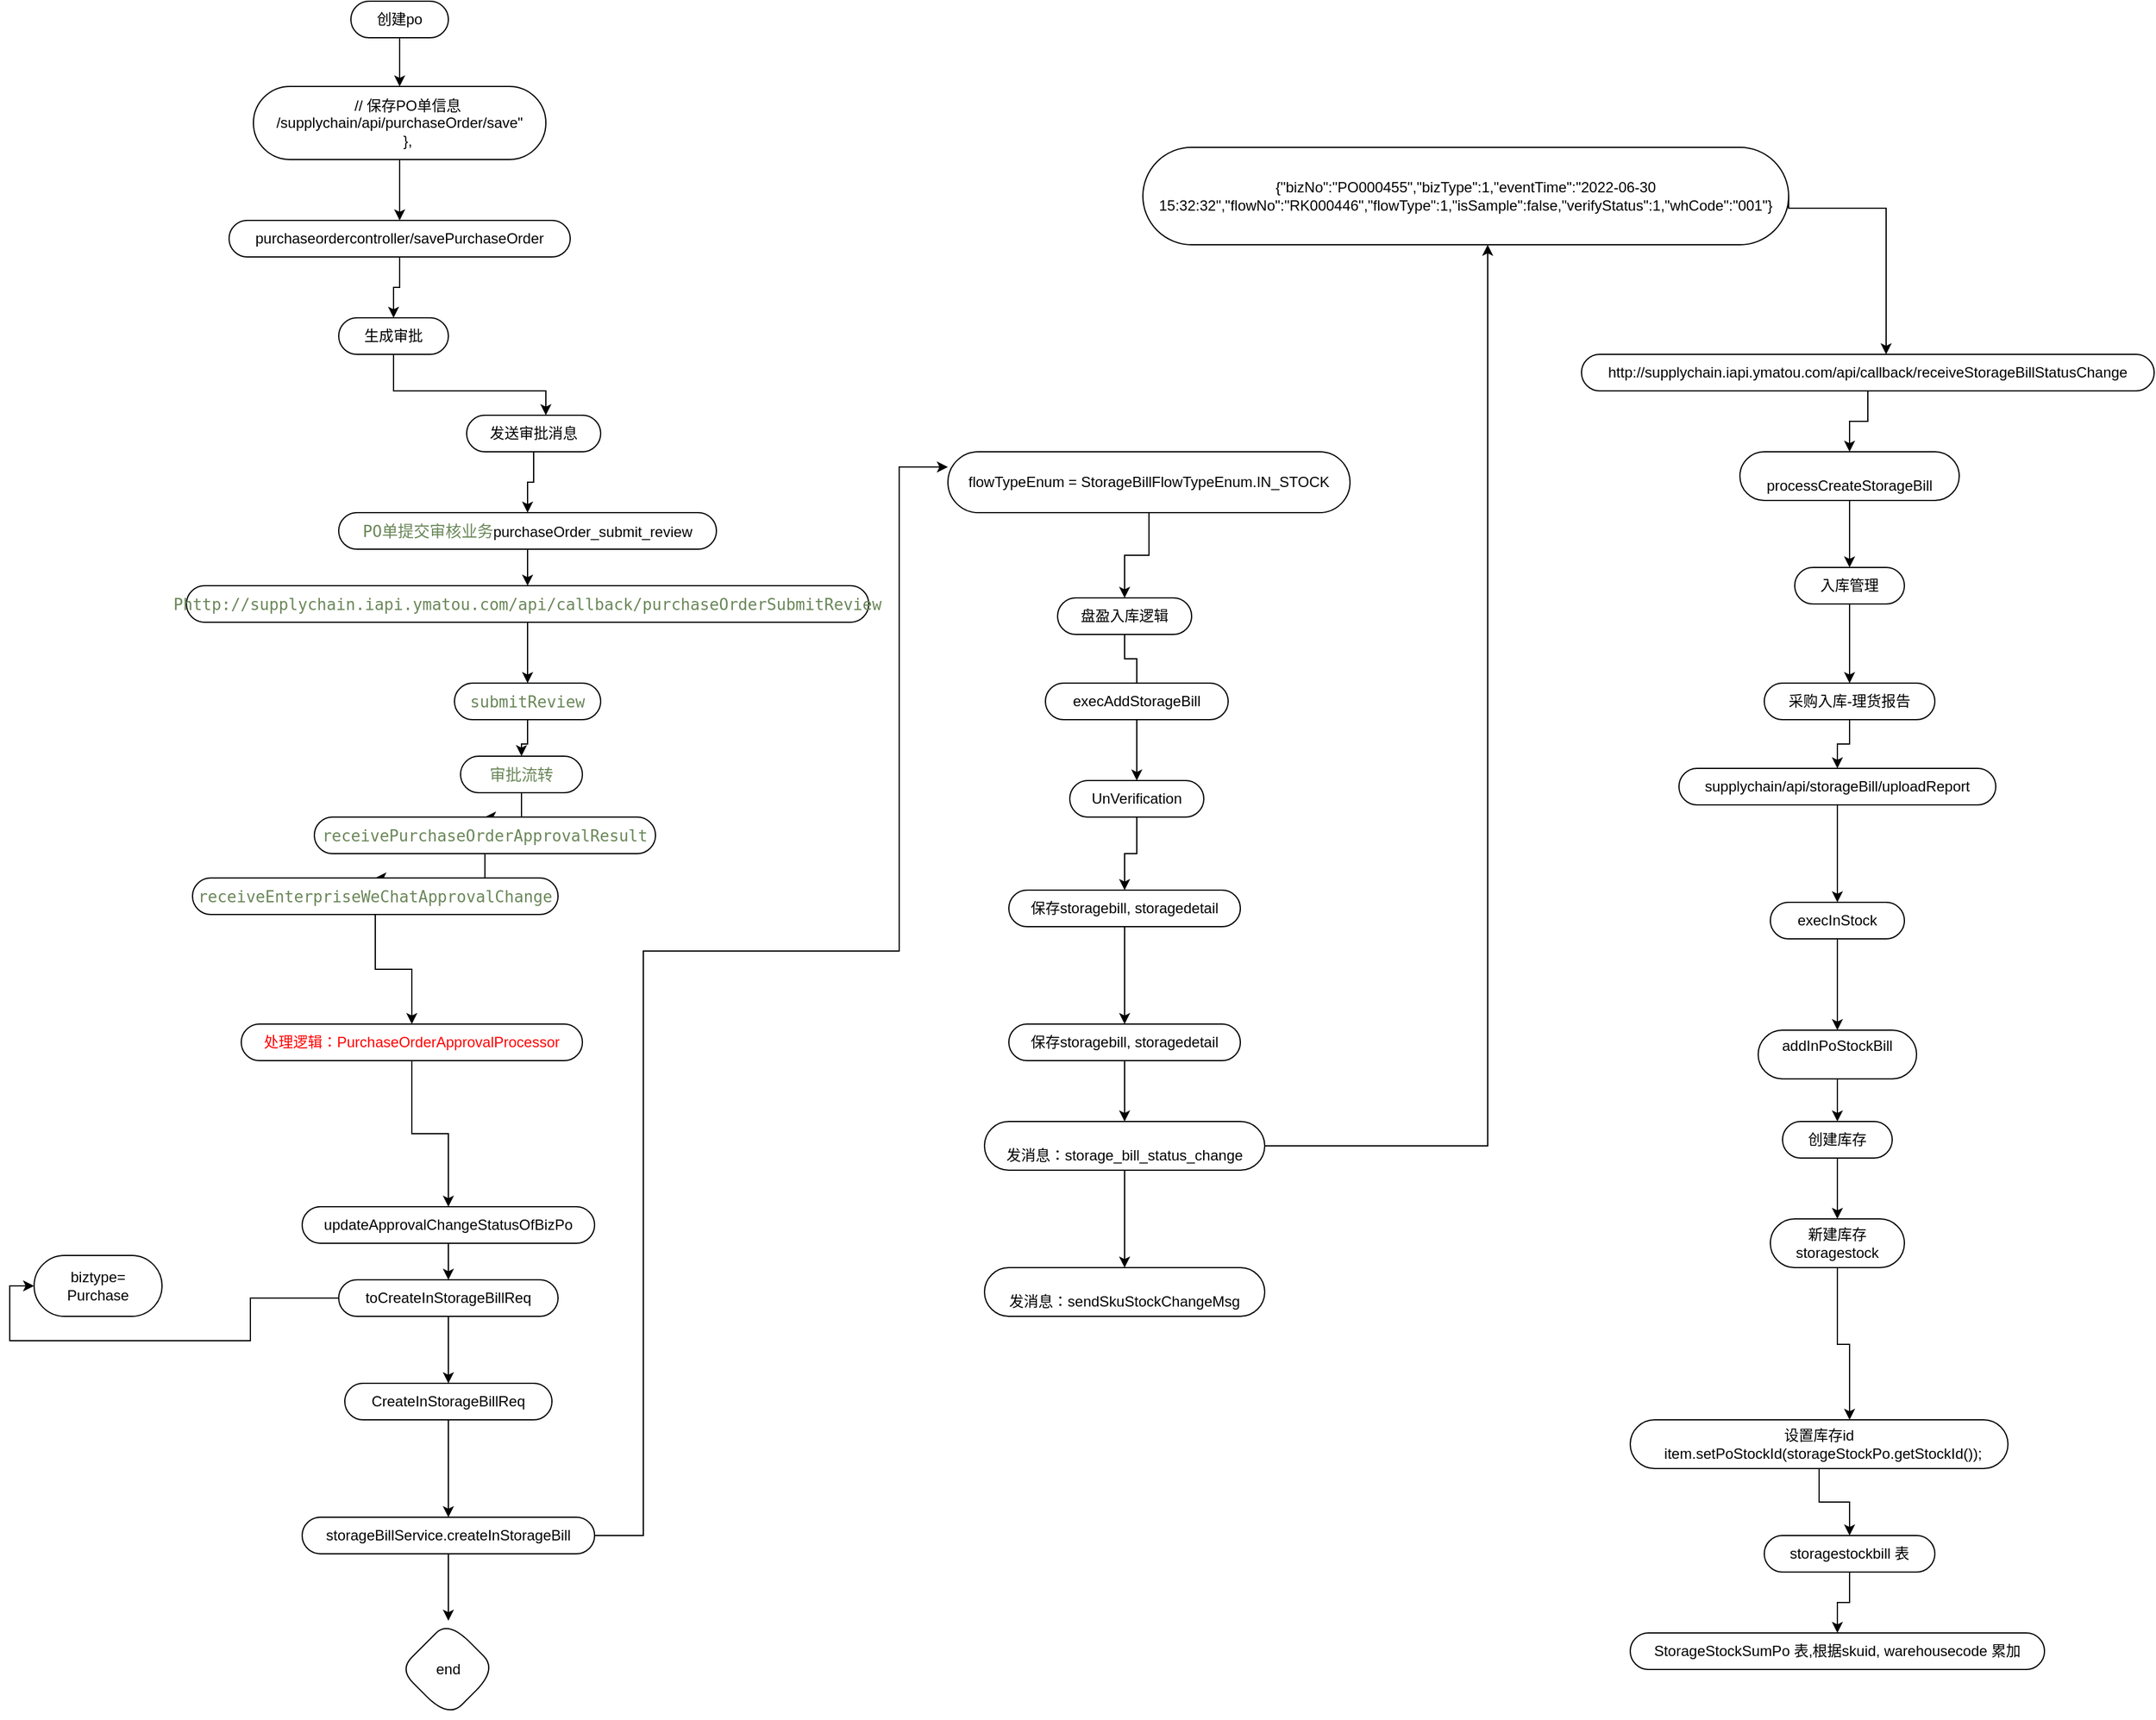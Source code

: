 <mxfile version="15.5.9" type="github">
  <diagram id="l8hXMBHkgcEJcSW0mbfh" name="Page-1">
    <mxGraphModel dx="2402" dy="1452" grid="1" gridSize="10" guides="1" tooltips="1" connect="1" arrows="1" fold="1" page="1" pageScale="1" pageWidth="980" pageHeight="690" math="0" shadow="0">
      <root>
        <mxCell id="0" />
        <mxCell id="1" parent="0" />
        <mxCell id="hSqU_bDdvJ7CT25A89Mv-57" value="" style="edgeStyle=orthogonalEdgeStyle;rounded=0;orthogonalLoop=1;jettySize=auto;html=1;" parent="1" source="v3Fr1BDXMQPu-uxNORBo-6" target="hSqU_bDdvJ7CT25A89Mv-56" edge="1">
          <mxGeometry relative="1" as="geometry" />
        </mxCell>
        <mxCell id="v3Fr1BDXMQPu-uxNORBo-6" value="创建po" style="whiteSpace=wrap;html=1;rounded=1;arcSize=50;align=center;verticalAlign=middle;strokeWidth=1;autosize=1;spacing=4;treeFolding=1;treeMoving=1;newEdgeStyle={&quot;edgeStyle&quot;:&quot;entityRelationEdgeStyle&quot;,&quot;startArrow&quot;:&quot;none&quot;,&quot;endArrow&quot;:&quot;none&quot;,&quot;segment&quot;:10,&quot;curved&quot;:1};direction=west;" parent="1" vertex="1">
          <mxGeometry x="150" y="-170" width="80" height="30" as="geometry" />
        </mxCell>
        <mxCell id="hSqU_bDdvJ7CT25A89Mv-5" value="" style="edgeStyle=orthogonalEdgeStyle;rounded=0;orthogonalLoop=1;jettySize=auto;html=1;" parent="1" edge="1">
          <mxGeometry relative="1" as="geometry">
            <mxPoint x="605" y="200" as="sourcePoint" />
          </mxGeometry>
        </mxCell>
        <mxCell id="v3Fr1BDXMQPu-uxNORBo-18" value="" style="edgeStyle=entityRelationEdgeStyle;startArrow=none;endArrow=none;segment=10;curved=1;" parent="1" edge="1">
          <mxGeometry relative="1" as="geometry">
            <mxPoint x="460" y="115" as="sourcePoint" />
          </mxGeometry>
        </mxCell>
        <mxCell id="v3Fr1BDXMQPu-uxNORBo-21" value="Sub Topic" style="whiteSpace=wrap;html=1;rounded=1;arcSize=50;align=center;verticalAlign=middle;strokeWidth=1;autosize=1;spacing=4;treeFolding=1;treeMoving=1;newEdgeStyle={&quot;edgeStyle&quot;:&quot;entityRelationEdgeStyle&quot;,&quot;startArrow&quot;:&quot;none&quot;,&quot;endArrow&quot;:&quot;none&quot;,&quot;segment&quot;:10,&quot;curved&quot;:1};" parent="1" vertex="1" visible="0">
          <mxGeometry x="889" y="610" width="72" height="26" as="geometry" />
        </mxCell>
        <mxCell id="v3Fr1BDXMQPu-uxNORBo-23" value="Sub Topic" style="whiteSpace=wrap;html=1;rounded=1;arcSize=50;align=center;verticalAlign=middle;strokeWidth=1;autosize=1;spacing=4;treeFolding=1;treeMoving=1;newEdgeStyle={&quot;edgeStyle&quot;:&quot;entityRelationEdgeStyle&quot;,&quot;startArrow&quot;:&quot;none&quot;,&quot;endArrow&quot;:&quot;none&quot;,&quot;segment&quot;:10,&quot;curved&quot;:1};" parent="1" vertex="1" visible="0">
          <mxGeometry x="1041" y="610" width="72" height="26" as="geometry" />
        </mxCell>
        <mxCell id="v3Fr1BDXMQPu-uxNORBo-24" value="" style="edgeStyle=entityRelationEdgeStyle;startArrow=none;endArrow=none;segment=10;curved=1;" parent="1" source="v3Fr1BDXMQPu-uxNORBo-21" target="v3Fr1BDXMQPu-uxNORBo-23" edge="1" visible="0">
          <mxGeometry relative="1" as="geometry">
            <mxPoint x="1001" y="650" as="sourcePoint" />
          </mxGeometry>
        </mxCell>
        <mxCell id="hSqU_bDdvJ7CT25A89Mv-7" value="" style="edgeStyle=orthogonalEdgeStyle;rounded=0;orthogonalLoop=1;jettySize=auto;html=1;" parent="1" edge="1">
          <mxGeometry relative="1" as="geometry">
            <mxPoint x="625" y="330" as="sourcePoint" />
          </mxGeometry>
        </mxCell>
        <mxCell id="hSqU_bDdvJ7CT25A89Mv-10" value="" style="edgeStyle=orthogonalEdgeStyle;rounded=0;orthogonalLoop=1;jettySize=auto;html=1;" parent="1" edge="1">
          <mxGeometry relative="1" as="geometry">
            <mxPoint x="635" y="450" as="sourcePoint" />
          </mxGeometry>
        </mxCell>
        <mxCell id="hSqU_bDdvJ7CT25A89Mv-12" value="" style="edgeStyle=orthogonalEdgeStyle;rounded=0;orthogonalLoop=1;jettySize=auto;html=1;" parent="1" edge="1">
          <mxGeometry relative="1" as="geometry">
            <mxPoint x="625" y="540" as="sourcePoint" />
          </mxGeometry>
        </mxCell>
        <mxCell id="hSqU_bDdvJ7CT25A89Mv-18" value="" style="edgeStyle=orthogonalEdgeStyle;rounded=0;orthogonalLoop=1;jettySize=auto;html=1;" parent="1" source="hSqU_bDdvJ7CT25A89Mv-15" target="hSqU_bDdvJ7CT25A89Mv-17" edge="1">
          <mxGeometry relative="1" as="geometry">
            <mxPoint x="160" y="800" as="sourcePoint" />
          </mxGeometry>
        </mxCell>
        <mxCell id="hSqU_bDdvJ7CT25A89Mv-15" value="处理逻辑：PurchaseOrderApprovalProcessor" style="whiteSpace=wrap;html=1;rounded=1;arcSize=50;align=center;verticalAlign=middle;strokeWidth=1;autosize=1;spacing=4;treeFolding=1;treeMoving=1;newEdgeStyle={&quot;edgeStyle&quot;:&quot;entityRelationEdgeStyle&quot;,&quot;startArrow&quot;:&quot;none&quot;,&quot;endArrow&quot;:&quot;none&quot;,&quot;segment&quot;:10,&quot;curved&quot;:1};direction=west;fontColor=#FF0000;" parent="1" vertex="1">
          <mxGeometry x="60" y="670" width="280" height="30" as="geometry" />
        </mxCell>
        <mxCell id="hSqU_bDdvJ7CT25A89Mv-20" value="" style="edgeStyle=orthogonalEdgeStyle;rounded=0;orthogonalLoop=1;jettySize=auto;html=1;" parent="1" source="hSqU_bDdvJ7CT25A89Mv-17" target="hSqU_bDdvJ7CT25A89Mv-19" edge="1">
          <mxGeometry relative="1" as="geometry" />
        </mxCell>
        <mxCell id="hSqU_bDdvJ7CT25A89Mv-17" value="updateApprovalChangeStatusOfBizPo" style="whiteSpace=wrap;html=1;rounded=1;arcSize=50;align=center;verticalAlign=middle;strokeWidth=1;autosize=1;spacing=4;treeFolding=1;treeMoving=1;newEdgeStyle={&quot;edgeStyle&quot;:&quot;entityRelationEdgeStyle&quot;,&quot;startArrow&quot;:&quot;none&quot;,&quot;endArrow&quot;:&quot;none&quot;,&quot;segment&quot;:10,&quot;curved&quot;:1};direction=west;" parent="1" vertex="1">
          <mxGeometry x="110" y="820" width="240" height="30" as="geometry" />
        </mxCell>
        <mxCell id="hSqU_bDdvJ7CT25A89Mv-22" value="" style="edgeStyle=orthogonalEdgeStyle;rounded=0;orthogonalLoop=1;jettySize=auto;html=1;" parent="1" source="hSqU_bDdvJ7CT25A89Mv-19" target="hSqU_bDdvJ7CT25A89Mv-21" edge="1">
          <mxGeometry relative="1" as="geometry" />
        </mxCell>
        <mxCell id="hSqU_bDdvJ7CT25A89Mv-30" value="" style="edgeStyle=orthogonalEdgeStyle;rounded=0;orthogonalLoop=1;jettySize=auto;html=1;entryX=1;entryY=0.5;entryDx=0;entryDy=0;" parent="1" source="hSqU_bDdvJ7CT25A89Mv-19" target="hSqU_bDdvJ7CT25A89Mv-29" edge="1">
          <mxGeometry relative="1" as="geometry">
            <mxPoint x="380" y="725" as="targetPoint" />
          </mxGeometry>
        </mxCell>
        <mxCell id="hSqU_bDdvJ7CT25A89Mv-19" value="toCreateInStorageBillReq" style="whiteSpace=wrap;html=1;rounded=1;arcSize=50;align=center;verticalAlign=middle;strokeWidth=1;autosize=1;spacing=4;treeFolding=1;treeMoving=1;newEdgeStyle={&quot;edgeStyle&quot;:&quot;entityRelationEdgeStyle&quot;,&quot;startArrow&quot;:&quot;none&quot;,&quot;endArrow&quot;:&quot;none&quot;,&quot;segment&quot;:10,&quot;curved&quot;:1};direction=west;" parent="1" vertex="1">
          <mxGeometry x="140" y="880" width="180" height="30" as="geometry" />
        </mxCell>
        <mxCell id="hSqU_bDdvJ7CT25A89Mv-24" value="" style="edgeStyle=orthogonalEdgeStyle;rounded=0;orthogonalLoop=1;jettySize=auto;html=1;" parent="1" source="hSqU_bDdvJ7CT25A89Mv-21" target="hSqU_bDdvJ7CT25A89Mv-23" edge="1">
          <mxGeometry relative="1" as="geometry" />
        </mxCell>
        <mxCell id="hSqU_bDdvJ7CT25A89Mv-32" value="" style="edgeStyle=orthogonalEdgeStyle;rounded=0;orthogonalLoop=1;jettySize=auto;html=1;exitX=0;exitY=0.5;exitDx=0;exitDy=0;entryX=1;entryY=0.75;entryDx=0;entryDy=0;" parent="1" source="hSqU_bDdvJ7CT25A89Mv-23" target="hSqU_bDdvJ7CT25A89Mv-31" edge="1">
          <mxGeometry relative="1" as="geometry">
            <Array as="points">
              <mxPoint x="390" y="1090" />
              <mxPoint x="390" y="610" />
              <mxPoint x="600" y="610" />
              <mxPoint x="600" y="213" />
            </Array>
          </mxGeometry>
        </mxCell>
        <mxCell id="hSqU_bDdvJ7CT25A89Mv-21" value="CreateInStorageBillReq" style="whiteSpace=wrap;html=1;rounded=1;arcSize=50;align=center;verticalAlign=middle;strokeWidth=1;autosize=1;spacing=4;treeFolding=1;treeMoving=1;newEdgeStyle={&quot;edgeStyle&quot;:&quot;entityRelationEdgeStyle&quot;,&quot;startArrow&quot;:&quot;none&quot;,&quot;endArrow&quot;:&quot;none&quot;,&quot;segment&quot;:10,&quot;curved&quot;:1};direction=west;" parent="1" vertex="1">
          <mxGeometry x="145" y="965" width="170" height="30" as="geometry" />
        </mxCell>
        <mxCell id="hSqU_bDdvJ7CT25A89Mv-27" value="" style="edgeStyle=orthogonalEdgeStyle;rounded=0;orthogonalLoop=1;jettySize=auto;html=1;" parent="1" source="hSqU_bDdvJ7CT25A89Mv-23" target="hSqU_bDdvJ7CT25A89Mv-26" edge="1">
          <mxGeometry relative="1" as="geometry" />
        </mxCell>
        <mxCell id="hSqU_bDdvJ7CT25A89Mv-23" value="storageBillService.createInStorageBill" style="whiteSpace=wrap;html=1;rounded=1;arcSize=50;align=center;verticalAlign=middle;strokeWidth=1;autosize=1;spacing=4;treeFolding=1;treeMoving=1;newEdgeStyle={&quot;edgeStyle&quot;:&quot;entityRelationEdgeStyle&quot;,&quot;startArrow&quot;:&quot;none&quot;,&quot;endArrow&quot;:&quot;none&quot;,&quot;segment&quot;:10,&quot;curved&quot;:1};direction=west;" parent="1" vertex="1">
          <mxGeometry x="110" y="1075" width="240" height="30" as="geometry" />
        </mxCell>
        <mxCell id="hSqU_bDdvJ7CT25A89Mv-26" value="end&lt;br&gt;" style="rhombus;whiteSpace=wrap;html=1;rounded=1;strokeWidth=1;spacing=4;arcSize=50;" parent="1" vertex="1">
          <mxGeometry x="190" y="1160" width="80" height="80" as="geometry" />
        </mxCell>
        <mxCell id="hSqU_bDdvJ7CT25A89Mv-29" value="biztype= Purchase" style="whiteSpace=wrap;html=1;rounded=1;arcSize=50;align=center;verticalAlign=middle;strokeWidth=1;autosize=1;spacing=4;treeFolding=1;treeMoving=1;newEdgeStyle={&quot;edgeStyle&quot;:&quot;entityRelationEdgeStyle&quot;,&quot;startArrow&quot;:&quot;none&quot;,&quot;endArrow&quot;:&quot;none&quot;,&quot;segment&quot;:10,&quot;curved&quot;:1};direction=west;" parent="1" vertex="1">
          <mxGeometry x="-110" y="860" width="105" height="50" as="geometry" />
        </mxCell>
        <mxCell id="hSqU_bDdvJ7CT25A89Mv-35" style="edgeStyle=orthogonalEdgeStyle;rounded=0;orthogonalLoop=1;jettySize=auto;html=1;" parent="1" source="hSqU_bDdvJ7CT25A89Mv-31" target="hSqU_bDdvJ7CT25A89Mv-33" edge="1">
          <mxGeometry relative="1" as="geometry" />
        </mxCell>
        <mxCell id="hSqU_bDdvJ7CT25A89Mv-31" value="flowTypeEnum = StorageBillFlowTypeEnum.IN_STOCK" style="whiteSpace=wrap;html=1;rounded=1;arcSize=50;align=center;verticalAlign=middle;strokeWidth=1;autosize=1;spacing=4;treeFolding=1;treeMoving=1;newEdgeStyle={&quot;edgeStyle&quot;:&quot;entityRelationEdgeStyle&quot;,&quot;startArrow&quot;:&quot;none&quot;,&quot;endArrow&quot;:&quot;none&quot;,&quot;segment&quot;:10,&quot;curved&quot;:1};direction=west;" parent="1" vertex="1">
          <mxGeometry x="640" y="200" width="330" height="50" as="geometry" />
        </mxCell>
        <mxCell id="hSqU_bDdvJ7CT25A89Mv-33" value="盘盈入库逻辑" style="whiteSpace=wrap;html=1;rounded=1;arcSize=50;align=center;verticalAlign=middle;strokeWidth=1;autosize=1;spacing=4;treeFolding=1;treeMoving=1;newEdgeStyle={&quot;edgeStyle&quot;:&quot;entityRelationEdgeStyle&quot;,&quot;startArrow&quot;:&quot;none&quot;,&quot;endArrow&quot;:&quot;none&quot;,&quot;segment&quot;:10,&quot;curved&quot;:1};direction=west;" parent="1" vertex="1">
          <mxGeometry x="730" y="320" width="110" height="30" as="geometry" />
        </mxCell>
        <mxCell id="hSqU_bDdvJ7CT25A89Mv-40" value="" style="edgeStyle=orthogonalEdgeStyle;rounded=0;orthogonalLoop=1;jettySize=auto;html=1;" parent="1" source="hSqU_bDdvJ7CT25A89Mv-37" target="hSqU_bDdvJ7CT25A89Mv-39" edge="1">
          <mxGeometry relative="1" as="geometry" />
        </mxCell>
        <mxCell id="hSqU_bDdvJ7CT25A89Mv-37" value="execAddStorageBill" style="whiteSpace=wrap;html=1;rounded=1;arcSize=50;align=center;verticalAlign=middle;strokeWidth=1;autosize=1;spacing=4;treeFolding=1;treeMoving=1;newEdgeStyle={&quot;edgeStyle&quot;:&quot;entityRelationEdgeStyle&quot;,&quot;startArrow&quot;:&quot;none&quot;,&quot;endArrow&quot;:&quot;none&quot;,&quot;segment&quot;:10,&quot;curved&quot;:1};direction=west;" parent="1" vertex="1">
          <mxGeometry x="720" y="390" width="150" height="30" as="geometry" />
        </mxCell>
        <mxCell id="hSqU_bDdvJ7CT25A89Mv-38" value="" style="edgeStyle=orthogonalEdgeStyle;rounded=0;orthogonalLoop=1;jettySize=auto;html=1;endArrow=none;" parent="1" source="hSqU_bDdvJ7CT25A89Mv-33" target="hSqU_bDdvJ7CT25A89Mv-37" edge="1">
          <mxGeometry relative="1" as="geometry">
            <mxPoint x="760" y="420" as="targetPoint" />
            <mxPoint x="765" y="340" as="sourcePoint" />
          </mxGeometry>
        </mxCell>
        <mxCell id="hSqU_bDdvJ7CT25A89Mv-45" value="" style="edgeStyle=orthogonalEdgeStyle;rounded=0;orthogonalLoop=1;jettySize=auto;html=1;" parent="1" source="hSqU_bDdvJ7CT25A89Mv-39" target="hSqU_bDdvJ7CT25A89Mv-44" edge="1">
          <mxGeometry relative="1" as="geometry" />
        </mxCell>
        <mxCell id="hSqU_bDdvJ7CT25A89Mv-39" value="UnVerification" style="whiteSpace=wrap;html=1;rounded=1;arcSize=50;align=center;verticalAlign=middle;strokeWidth=1;autosize=1;spacing=4;treeFolding=1;treeMoving=1;newEdgeStyle={&quot;edgeStyle&quot;:&quot;entityRelationEdgeStyle&quot;,&quot;startArrow&quot;:&quot;none&quot;,&quot;endArrow&quot;:&quot;none&quot;,&quot;segment&quot;:10,&quot;curved&quot;:1};direction=west;" parent="1" vertex="1">
          <mxGeometry x="740" y="470" width="110" height="30" as="geometry" />
        </mxCell>
        <mxCell id="hSqU_bDdvJ7CT25A89Mv-47" value="" style="edgeStyle=orthogonalEdgeStyle;rounded=0;orthogonalLoop=1;jettySize=auto;html=1;" parent="1" source="hSqU_bDdvJ7CT25A89Mv-44" target="hSqU_bDdvJ7CT25A89Mv-46" edge="1">
          <mxGeometry relative="1" as="geometry" />
        </mxCell>
        <mxCell id="hSqU_bDdvJ7CT25A89Mv-44" value="保存storagebill, storagedetail" style="whiteSpace=wrap;html=1;rounded=1;arcSize=50;align=center;verticalAlign=middle;strokeWidth=1;autosize=1;spacing=4;treeFolding=1;treeMoving=1;newEdgeStyle={&quot;edgeStyle&quot;:&quot;entityRelationEdgeStyle&quot;,&quot;startArrow&quot;:&quot;none&quot;,&quot;endArrow&quot;:&quot;none&quot;,&quot;segment&quot;:10,&quot;curved&quot;:1};direction=west;" parent="1" vertex="1">
          <mxGeometry x="690" y="560" width="190" height="30" as="geometry" />
        </mxCell>
        <mxCell id="hSqU_bDdvJ7CT25A89Mv-49" value="" style="edgeStyle=orthogonalEdgeStyle;rounded=0;orthogonalLoop=1;jettySize=auto;html=1;" parent="1" source="hSqU_bDdvJ7CT25A89Mv-46" target="hSqU_bDdvJ7CT25A89Mv-48" edge="1">
          <mxGeometry relative="1" as="geometry" />
        </mxCell>
        <mxCell id="hSqU_bDdvJ7CT25A89Mv-46" value="保存storagebill, storagedetail" style="whiteSpace=wrap;html=1;rounded=1;arcSize=50;align=center;verticalAlign=middle;strokeWidth=1;autosize=1;spacing=4;treeFolding=1;treeMoving=1;newEdgeStyle={&quot;edgeStyle&quot;:&quot;entityRelationEdgeStyle&quot;,&quot;startArrow&quot;:&quot;none&quot;,&quot;endArrow&quot;:&quot;none&quot;,&quot;segment&quot;:10,&quot;curved&quot;:1};direction=west;" parent="1" vertex="1">
          <mxGeometry x="690" y="670" width="190" height="30" as="geometry" />
        </mxCell>
        <mxCell id="hSqU_bDdvJ7CT25A89Mv-51" value="" style="edgeStyle=orthogonalEdgeStyle;rounded=0;orthogonalLoop=1;jettySize=auto;html=1;" parent="1" source="hSqU_bDdvJ7CT25A89Mv-48" target="hSqU_bDdvJ7CT25A89Mv-50" edge="1">
          <mxGeometry relative="1" as="geometry" />
        </mxCell>
        <mxCell id="hSqU_bDdvJ7CT25A89Mv-83" value="" style="edgeStyle=orthogonalEdgeStyle;rounded=0;orthogonalLoop=1;jettySize=auto;html=1;fontColor=#FF0000;" parent="1" source="hSqU_bDdvJ7CT25A89Mv-48" target="hSqU_bDdvJ7CT25A89Mv-82" edge="1">
          <mxGeometry relative="1" as="geometry">
            <Array as="points">
              <mxPoint x="1083" y="770" />
            </Array>
          </mxGeometry>
        </mxCell>
        <mxCell id="hSqU_bDdvJ7CT25A89Mv-48" value="&lt;div&gt;&lt;br&gt;&lt;/div&gt;&lt;div&gt;发消息：storage_bill_status_change&lt;/div&gt;" style="whiteSpace=wrap;html=1;rounded=1;arcSize=50;align=center;verticalAlign=middle;strokeWidth=1;autosize=1;spacing=4;treeFolding=1;treeMoving=1;newEdgeStyle={&quot;edgeStyle&quot;:&quot;entityRelationEdgeStyle&quot;,&quot;startArrow&quot;:&quot;none&quot;,&quot;endArrow&quot;:&quot;none&quot;,&quot;segment&quot;:10,&quot;curved&quot;:1};direction=west;" parent="1" vertex="1">
          <mxGeometry x="670" y="750" width="230" height="40" as="geometry" />
        </mxCell>
        <mxCell id="hSqU_bDdvJ7CT25A89Mv-50" value="&lt;div&gt;&lt;br&gt;&lt;/div&gt;&lt;div&gt;发消息：sendSkuStockChangeMsg&lt;/div&gt;" style="whiteSpace=wrap;html=1;rounded=1;arcSize=50;align=center;verticalAlign=middle;strokeWidth=1;autosize=1;spacing=4;treeFolding=1;treeMoving=1;newEdgeStyle={&quot;edgeStyle&quot;:&quot;entityRelationEdgeStyle&quot;,&quot;startArrow&quot;:&quot;none&quot;,&quot;endArrow&quot;:&quot;none&quot;,&quot;segment&quot;:10,&quot;curved&quot;:1};direction=west;" parent="1" vertex="1">
          <mxGeometry x="670" y="870" width="230" height="40" as="geometry" />
        </mxCell>
        <mxCell id="hSqU_bDdvJ7CT25A89Mv-90" value="" style="edgeStyle=orthogonalEdgeStyle;rounded=0;orthogonalLoop=1;jettySize=auto;html=1;fontColor=#FF0000;" parent="1" source="hSqU_bDdvJ7CT25A89Mv-54" target="hSqU_bDdvJ7CT25A89Mv-89" edge="1">
          <mxGeometry relative="1" as="geometry" />
        </mxCell>
        <mxCell id="hSqU_bDdvJ7CT25A89Mv-54" value="http://supplychain.iapi.ymatou.com/api/callback/receiveStorageBillStatusChange" style="whiteSpace=wrap;html=1;rounded=1;arcSize=50;align=center;verticalAlign=middle;strokeWidth=1;autosize=1;spacing=4;treeFolding=1;treeMoving=1;newEdgeStyle={&quot;edgeStyle&quot;:&quot;entityRelationEdgeStyle&quot;,&quot;startArrow&quot;:&quot;none&quot;,&quot;endArrow&quot;:&quot;none&quot;,&quot;segment&quot;:10,&quot;curved&quot;:1};direction=west;" parent="1" vertex="1">
          <mxGeometry x="1160" y="120" width="470" height="30" as="geometry" />
        </mxCell>
        <mxCell id="hSqU_bDdvJ7CT25A89Mv-60" value="" style="edgeStyle=orthogonalEdgeStyle;rounded=0;orthogonalLoop=1;jettySize=auto;html=1;" parent="1" source="hSqU_bDdvJ7CT25A89Mv-56" target="hSqU_bDdvJ7CT25A89Mv-59" edge="1">
          <mxGeometry relative="1" as="geometry" />
        </mxCell>
        <mxCell id="hSqU_bDdvJ7CT25A89Mv-56" value="&lt;div&gt;&amp;nbsp; &amp;nbsp; // 保存PO单信息&lt;/div&gt;&lt;div&gt;&lt;span&gt;/supplychain/api/purchaseOrder/save&quot;&lt;/span&gt;&lt;br&gt;&lt;/div&gt;&lt;div&gt;&amp;nbsp; &amp;nbsp; },&lt;/div&gt;" style="whiteSpace=wrap;html=1;rounded=1;arcSize=50;align=center;verticalAlign=middle;strokeWidth=1;autosize=1;spacing=4;treeFolding=1;treeMoving=1;newEdgeStyle={&quot;edgeStyle&quot;:&quot;entityRelationEdgeStyle&quot;,&quot;startArrow&quot;:&quot;none&quot;,&quot;endArrow&quot;:&quot;none&quot;,&quot;segment&quot;:10,&quot;curved&quot;:1};direction=west;" parent="1" vertex="1">
          <mxGeometry x="70" y="-100" width="240" height="60" as="geometry" />
        </mxCell>
        <mxCell id="hSqU_bDdvJ7CT25A89Mv-62" value="" style="edgeStyle=orthogonalEdgeStyle;rounded=0;orthogonalLoop=1;jettySize=auto;html=1;" parent="1" source="hSqU_bDdvJ7CT25A89Mv-59" target="hSqU_bDdvJ7CT25A89Mv-61" edge="1">
          <mxGeometry relative="1" as="geometry" />
        </mxCell>
        <mxCell id="hSqU_bDdvJ7CT25A89Mv-59" value="&lt;div&gt;purchaseordercontroller/savePurchaseOrder&lt;/div&gt;" style="whiteSpace=wrap;html=1;rounded=1;arcSize=50;align=center;verticalAlign=middle;strokeWidth=1;autosize=1;spacing=4;treeFolding=1;treeMoving=1;newEdgeStyle={&quot;edgeStyle&quot;:&quot;entityRelationEdgeStyle&quot;,&quot;startArrow&quot;:&quot;none&quot;,&quot;endArrow&quot;:&quot;none&quot;,&quot;segment&quot;:10,&quot;curved&quot;:1};direction=west;" parent="1" vertex="1">
          <mxGeometry x="50" y="10" width="280" height="30" as="geometry" />
        </mxCell>
        <mxCell id="hSqU_bDdvJ7CT25A89Mv-64" value="" style="edgeStyle=orthogonalEdgeStyle;rounded=0;orthogonalLoop=1;jettySize=auto;html=1;" parent="1" source="hSqU_bDdvJ7CT25A89Mv-61" target="hSqU_bDdvJ7CT25A89Mv-63" edge="1">
          <mxGeometry relative="1" as="geometry">
            <Array as="points">
              <mxPoint x="185" y="150" />
              <mxPoint x="310" y="150" />
            </Array>
          </mxGeometry>
        </mxCell>
        <mxCell id="hSqU_bDdvJ7CT25A89Mv-61" value="生成审批" style="whiteSpace=wrap;html=1;rounded=1;arcSize=50;align=center;verticalAlign=middle;strokeWidth=1;autosize=1;spacing=4;treeFolding=1;treeMoving=1;newEdgeStyle={&quot;edgeStyle&quot;:&quot;entityRelationEdgeStyle&quot;,&quot;startArrow&quot;:&quot;none&quot;,&quot;endArrow&quot;:&quot;none&quot;,&quot;segment&quot;:10,&quot;curved&quot;:1};direction=west;" parent="1" vertex="1">
          <mxGeometry x="140" y="90" width="90" height="30" as="geometry" />
        </mxCell>
        <mxCell id="hSqU_bDdvJ7CT25A89Mv-67" value="" style="edgeStyle=orthogonalEdgeStyle;rounded=0;orthogonalLoop=1;jettySize=auto;html=1;" parent="1" source="hSqU_bDdvJ7CT25A89Mv-63" target="hSqU_bDdvJ7CT25A89Mv-66" edge="1">
          <mxGeometry relative="1" as="geometry" />
        </mxCell>
        <mxCell id="hSqU_bDdvJ7CT25A89Mv-63" value="发送审批消息" style="whiteSpace=wrap;html=1;rounded=1;arcSize=50;align=center;verticalAlign=middle;strokeWidth=1;autosize=1;spacing=4;treeFolding=1;treeMoving=1;newEdgeStyle={&quot;edgeStyle&quot;:&quot;entityRelationEdgeStyle&quot;,&quot;startArrow&quot;:&quot;none&quot;,&quot;endArrow&quot;:&quot;none&quot;,&quot;segment&quot;:10,&quot;curved&quot;:1};direction=west;" parent="1" vertex="1">
          <mxGeometry x="245" y="170" width="110" height="30" as="geometry" />
        </mxCell>
        <mxCell id="hSqU_bDdvJ7CT25A89Mv-69" value="" style="edgeStyle=orthogonalEdgeStyle;rounded=0;orthogonalLoop=1;jettySize=auto;html=1;" parent="1" source="hSqU_bDdvJ7CT25A89Mv-66" target="hSqU_bDdvJ7CT25A89Mv-68" edge="1">
          <mxGeometry relative="1" as="geometry" />
        </mxCell>
        <mxCell id="hSqU_bDdvJ7CT25A89Mv-66" value="&lt;span style=&quot;font-family: &amp;#34;jetbrains mono&amp;#34; , monospace ; font-size: 9.8pt ; color: rgb(106 , 135 , 89)&quot;&gt;PO&lt;/span&gt;&lt;span style=&quot;font-size: 9.8pt ; color: rgb(106 , 135 , 89) ; font-family: , monospace&quot;&gt;单提交审核业务&lt;/span&gt;purchaseOrder_submit_review" style="whiteSpace=wrap;html=1;rounded=1;arcSize=50;align=center;verticalAlign=middle;strokeWidth=1;autosize=1;spacing=4;treeFolding=1;treeMoving=1;newEdgeStyle={&quot;edgeStyle&quot;:&quot;entityRelationEdgeStyle&quot;,&quot;startArrow&quot;:&quot;none&quot;,&quot;endArrow&quot;:&quot;none&quot;,&quot;segment&quot;:10,&quot;curved&quot;:1};direction=west;" parent="1" vertex="1">
          <mxGeometry x="140" y="250" width="310" height="30" as="geometry" />
        </mxCell>
        <mxCell id="hSqU_bDdvJ7CT25A89Mv-73" value="" style="edgeStyle=orthogonalEdgeStyle;rounded=0;orthogonalLoop=1;jettySize=auto;html=1;" parent="1" source="hSqU_bDdvJ7CT25A89Mv-68" target="hSqU_bDdvJ7CT25A89Mv-72" edge="1">
          <mxGeometry relative="1" as="geometry" />
        </mxCell>
        <mxCell id="hSqU_bDdvJ7CT25A89Mv-68" value="&lt;span style=&quot;font-family: &amp;#34;jetbrains mono&amp;#34; , monospace ; font-size: 9.8pt ; color: rgb(106 , 135 , 89)&quot;&gt;P&lt;/span&gt;&lt;font color=&quot;#6a8759&quot; face=&quot;jetbrains mono, monospace&quot;&gt;&lt;span style=&quot;font-size: 13.067px&quot;&gt;http://supplychain.iapi.ymatou.com/api/callback/purchaseOrderSubmitReview&lt;/span&gt;&lt;/font&gt;" style="whiteSpace=wrap;html=1;rounded=1;arcSize=50;align=center;verticalAlign=middle;strokeWidth=1;autosize=1;spacing=4;treeFolding=1;treeMoving=1;newEdgeStyle={&quot;edgeStyle&quot;:&quot;entityRelationEdgeStyle&quot;,&quot;startArrow&quot;:&quot;none&quot;,&quot;endArrow&quot;:&quot;none&quot;,&quot;segment&quot;:10,&quot;curved&quot;:1};direction=west;" parent="1" vertex="1">
          <mxGeometry x="15" y="310" width="560" height="30" as="geometry" />
        </mxCell>
        <mxCell id="hSqU_bDdvJ7CT25A89Mv-75" value="" style="edgeStyle=orthogonalEdgeStyle;rounded=0;orthogonalLoop=1;jettySize=auto;html=1;" parent="1" source="hSqU_bDdvJ7CT25A89Mv-72" target="hSqU_bDdvJ7CT25A89Mv-74" edge="1">
          <mxGeometry relative="1" as="geometry" />
        </mxCell>
        <mxCell id="hSqU_bDdvJ7CT25A89Mv-72" value="&lt;font color=&quot;#6a8759&quot; face=&quot;jetbrains mono, monospace&quot;&gt;&lt;span style=&quot;font-size: 13.067px&quot;&gt;submitReview&lt;/span&gt;&lt;/font&gt;" style="whiteSpace=wrap;html=1;rounded=1;arcSize=50;align=center;verticalAlign=middle;strokeWidth=1;autosize=1;spacing=4;treeFolding=1;treeMoving=1;newEdgeStyle={&quot;edgeStyle&quot;:&quot;entityRelationEdgeStyle&quot;,&quot;startArrow&quot;:&quot;none&quot;,&quot;endArrow&quot;:&quot;none&quot;,&quot;segment&quot;:10,&quot;curved&quot;:1};direction=west;" parent="1" vertex="1">
          <mxGeometry x="235" y="390" width="120" height="30" as="geometry" />
        </mxCell>
        <mxCell id="hSqU_bDdvJ7CT25A89Mv-77" value="" style="edgeStyle=orthogonalEdgeStyle;rounded=0;orthogonalLoop=1;jettySize=auto;html=1;" parent="1" source="hSqU_bDdvJ7CT25A89Mv-74" target="hSqU_bDdvJ7CT25A89Mv-76" edge="1">
          <mxGeometry relative="1" as="geometry" />
        </mxCell>
        <mxCell id="hSqU_bDdvJ7CT25A89Mv-74" value="&lt;font color=&quot;#6a8759&quot; face=&quot;jetbrains mono, monospace&quot;&gt;&lt;span style=&quot;font-size: 13.067px&quot;&gt;审批流转&lt;br&gt;&lt;/span&gt;&lt;/font&gt;" style="whiteSpace=wrap;html=1;rounded=1;arcSize=50;align=center;verticalAlign=middle;strokeWidth=1;autosize=1;spacing=4;treeFolding=1;treeMoving=1;newEdgeStyle={&quot;edgeStyle&quot;:&quot;entityRelationEdgeStyle&quot;,&quot;startArrow&quot;:&quot;none&quot;,&quot;endArrow&quot;:&quot;none&quot;,&quot;segment&quot;:10,&quot;curved&quot;:1};direction=west;" parent="1" vertex="1">
          <mxGeometry x="240" y="450" width="100" height="30" as="geometry" />
        </mxCell>
        <mxCell id="hSqU_bDdvJ7CT25A89Mv-79" value="" style="edgeStyle=orthogonalEdgeStyle;rounded=0;orthogonalLoop=1;jettySize=auto;html=1;" parent="1" source="hSqU_bDdvJ7CT25A89Mv-76" target="hSqU_bDdvJ7CT25A89Mv-78" edge="1">
          <mxGeometry relative="1" as="geometry" />
        </mxCell>
        <mxCell id="hSqU_bDdvJ7CT25A89Mv-76" value="&lt;font color=&quot;#6a8759&quot; face=&quot;jetbrains mono, monospace&quot;&gt;&lt;span style=&quot;font-size: 13.067px&quot;&gt;receivePurchaseOrderApprovalResult&lt;/span&gt;&lt;br&gt;&lt;/font&gt;" style="whiteSpace=wrap;html=1;rounded=1;arcSize=50;align=center;verticalAlign=middle;strokeWidth=1;autosize=1;spacing=4;treeFolding=1;treeMoving=1;newEdgeStyle={&quot;edgeStyle&quot;:&quot;entityRelationEdgeStyle&quot;,&quot;startArrow&quot;:&quot;none&quot;,&quot;endArrow&quot;:&quot;none&quot;,&quot;segment&quot;:10,&quot;curved&quot;:1};direction=west;" parent="1" vertex="1">
          <mxGeometry x="120" y="500" width="280" height="30" as="geometry" />
        </mxCell>
        <mxCell id="hSqU_bDdvJ7CT25A89Mv-80" style="edgeStyle=orthogonalEdgeStyle;rounded=0;orthogonalLoop=1;jettySize=auto;html=1;fontColor=#FF0000;" parent="1" source="hSqU_bDdvJ7CT25A89Mv-78" target="hSqU_bDdvJ7CT25A89Mv-15" edge="1">
          <mxGeometry relative="1" as="geometry" />
        </mxCell>
        <mxCell id="hSqU_bDdvJ7CT25A89Mv-78" value="&lt;font color=&quot;#6a8759&quot; face=&quot;jetbrains mono, monospace&quot;&gt;&lt;span style=&quot;font-size: 13.067px&quot;&gt;receiveEnterpriseWeChatApprovalChange&lt;/span&gt;&lt;br&gt;&lt;/font&gt;" style="whiteSpace=wrap;html=1;rounded=1;arcSize=50;align=center;verticalAlign=middle;strokeWidth=1;autosize=1;spacing=4;treeFolding=1;treeMoving=1;newEdgeStyle={&quot;edgeStyle&quot;:&quot;entityRelationEdgeStyle&quot;,&quot;startArrow&quot;:&quot;none&quot;,&quot;endArrow&quot;:&quot;none&quot;,&quot;segment&quot;:10,&quot;curved&quot;:1};direction=west;" parent="1" vertex="1">
          <mxGeometry x="20" y="550" width="300" height="30" as="geometry" />
        </mxCell>
        <mxCell id="hSqU_bDdvJ7CT25A89Mv-84" style="edgeStyle=orthogonalEdgeStyle;rounded=0;orthogonalLoop=1;jettySize=auto;html=1;fontColor=#FF0000;exitX=1;exitY=0.5;exitDx=0;exitDy=0;" parent="1" source="hSqU_bDdvJ7CT25A89Mv-82" target="hSqU_bDdvJ7CT25A89Mv-54" edge="1">
          <mxGeometry relative="1" as="geometry">
            <Array as="points">
              <mxPoint x="1330" />
              <mxPoint x="1410" />
            </Array>
          </mxGeometry>
        </mxCell>
        <mxCell id="hSqU_bDdvJ7CT25A89Mv-82" value="{&quot;bizNo&quot;:&quot;PO000455&quot;,&quot;bizType&quot;:1,&quot;eventTime&quot;:&quot;2022-06-30 15:32:32&quot;,&quot;flowNo&quot;:&quot;RK000446&quot;,&quot;flowType&quot;:1,&quot;isSample&quot;:false,&quot;verifyStatus&quot;:1,&quot;whCode&quot;:&quot;001&quot;}" style="whiteSpace=wrap;html=1;rounded=1;strokeWidth=1;spacing=4;arcSize=50;" parent="1" vertex="1">
          <mxGeometry x="800" y="-50" width="530" height="80" as="geometry" />
        </mxCell>
        <mxCell id="hSqU_bDdvJ7CT25A89Mv-92" value="" style="edgeStyle=orthogonalEdgeStyle;rounded=0;orthogonalLoop=1;jettySize=auto;html=1;fontColor=#FF0000;" parent="1" source="hSqU_bDdvJ7CT25A89Mv-89" target="hSqU_bDdvJ7CT25A89Mv-91" edge="1">
          <mxGeometry relative="1" as="geometry" />
        </mxCell>
        <mxCell id="hSqU_bDdvJ7CT25A89Mv-89" value="&lt;div&gt;&lt;br&gt;&lt;/div&gt;&lt;div&gt;processCreateStorageBill&lt;/div&gt;" style="whiteSpace=wrap;html=1;rounded=1;arcSize=50;align=center;verticalAlign=middle;strokeWidth=1;autosize=1;spacing=4;treeFolding=1;treeMoving=1;newEdgeStyle={&quot;edgeStyle&quot;:&quot;entityRelationEdgeStyle&quot;,&quot;startArrow&quot;:&quot;none&quot;,&quot;endArrow&quot;:&quot;none&quot;,&quot;segment&quot;:10,&quot;curved&quot;:1};direction=west;" parent="1" vertex="1">
          <mxGeometry x="1290" y="200" width="180" height="40" as="geometry" />
        </mxCell>
        <mxCell id="hSqU_bDdvJ7CT25A89Mv-94" value="" style="edgeStyle=orthogonalEdgeStyle;rounded=0;orthogonalLoop=1;jettySize=auto;html=1;fontColor=#FF0000;" parent="1" source="hSqU_bDdvJ7CT25A89Mv-91" target="hSqU_bDdvJ7CT25A89Mv-93" edge="1">
          <mxGeometry relative="1" as="geometry" />
        </mxCell>
        <mxCell id="hSqU_bDdvJ7CT25A89Mv-91" value="入库管理" style="whiteSpace=wrap;html=1;rounded=1;arcSize=50;align=center;verticalAlign=middle;strokeWidth=1;autosize=1;spacing=4;treeFolding=1;treeMoving=1;newEdgeStyle={&quot;edgeStyle&quot;:&quot;entityRelationEdgeStyle&quot;,&quot;startArrow&quot;:&quot;none&quot;,&quot;endArrow&quot;:&quot;none&quot;,&quot;segment&quot;:10,&quot;curved&quot;:1};direction=west;" parent="1" vertex="1">
          <mxGeometry x="1335" y="295" width="90" height="30" as="geometry" />
        </mxCell>
        <mxCell id="hSqU_bDdvJ7CT25A89Mv-96" value="" style="edgeStyle=orthogonalEdgeStyle;rounded=0;orthogonalLoop=1;jettySize=auto;html=1;fontColor=#FF0000;" parent="1" source="hSqU_bDdvJ7CT25A89Mv-93" target="hSqU_bDdvJ7CT25A89Mv-95" edge="1">
          <mxGeometry relative="1" as="geometry" />
        </mxCell>
        <mxCell id="hSqU_bDdvJ7CT25A89Mv-93" value="采购入库-理货报告" style="whiteSpace=wrap;html=1;rounded=1;arcSize=50;align=center;verticalAlign=middle;strokeWidth=1;autosize=1;spacing=4;treeFolding=1;treeMoving=1;newEdgeStyle={&quot;edgeStyle&quot;:&quot;entityRelationEdgeStyle&quot;,&quot;startArrow&quot;:&quot;none&quot;,&quot;endArrow&quot;:&quot;none&quot;,&quot;segment&quot;:10,&quot;curved&quot;:1};direction=west;" parent="1" vertex="1">
          <mxGeometry x="1310" y="390" width="140" height="30" as="geometry" />
        </mxCell>
        <mxCell id="hSqU_bDdvJ7CT25A89Mv-102" value="" style="edgeStyle=orthogonalEdgeStyle;rounded=0;orthogonalLoop=1;jettySize=auto;html=1;fontColor=#FF0000;" parent="1" source="hSqU_bDdvJ7CT25A89Mv-95" target="hSqU_bDdvJ7CT25A89Mv-101" edge="1">
          <mxGeometry relative="1" as="geometry" />
        </mxCell>
        <mxCell id="hSqU_bDdvJ7CT25A89Mv-95" value="supplychain/api/storageBill/uploadReport" style="whiteSpace=wrap;html=1;rounded=1;arcSize=50;align=center;verticalAlign=middle;strokeWidth=1;autosize=1;spacing=4;treeFolding=1;treeMoving=1;newEdgeStyle={&quot;edgeStyle&quot;:&quot;entityRelationEdgeStyle&quot;,&quot;startArrow&quot;:&quot;none&quot;,&quot;endArrow&quot;:&quot;none&quot;,&quot;segment&quot;:10,&quot;curved&quot;:1};direction=west;" parent="1" vertex="1">
          <mxGeometry x="1240" y="460" width="260" height="30" as="geometry" />
        </mxCell>
        <mxCell id="hSqU_bDdvJ7CT25A89Mv-104" value="" style="edgeStyle=orthogonalEdgeStyle;rounded=0;orthogonalLoop=1;jettySize=auto;html=1;fontColor=#FF0000;" parent="1" source="hSqU_bDdvJ7CT25A89Mv-101" target="hSqU_bDdvJ7CT25A89Mv-103" edge="1">
          <mxGeometry relative="1" as="geometry" />
        </mxCell>
        <mxCell id="hSqU_bDdvJ7CT25A89Mv-101" value="execInStock" style="whiteSpace=wrap;html=1;rounded=1;arcSize=50;align=center;verticalAlign=middle;strokeWidth=1;autosize=1;spacing=4;treeFolding=1;treeMoving=1;newEdgeStyle={&quot;edgeStyle&quot;:&quot;entityRelationEdgeStyle&quot;,&quot;startArrow&quot;:&quot;none&quot;,&quot;endArrow&quot;:&quot;none&quot;,&quot;segment&quot;:10,&quot;curved&quot;:1};direction=west;" parent="1" vertex="1">
          <mxGeometry x="1315" y="570" width="110" height="30" as="geometry" />
        </mxCell>
        <mxCell id="hSqU_bDdvJ7CT25A89Mv-108" value="" style="edgeStyle=orthogonalEdgeStyle;rounded=0;orthogonalLoop=1;jettySize=auto;html=1;fontColor=#FF0000;" parent="1" source="hSqU_bDdvJ7CT25A89Mv-103" target="hSqU_bDdvJ7CT25A89Mv-107" edge="1">
          <mxGeometry relative="1" as="geometry" />
        </mxCell>
        <mxCell id="hSqU_bDdvJ7CT25A89Mv-103" value="&lt;div&gt;addInPoStockBill&lt;/div&gt;&lt;div&gt;&lt;br&gt;&lt;/div&gt;" style="whiteSpace=wrap;html=1;rounded=1;arcSize=50;align=center;verticalAlign=middle;strokeWidth=1;autosize=1;spacing=4;treeFolding=1;treeMoving=1;newEdgeStyle={&quot;edgeStyle&quot;:&quot;entityRelationEdgeStyle&quot;,&quot;startArrow&quot;:&quot;none&quot;,&quot;endArrow&quot;:&quot;none&quot;,&quot;segment&quot;:10,&quot;curved&quot;:1};direction=west;" parent="1" vertex="1">
          <mxGeometry x="1305" y="675" width="130" height="40" as="geometry" />
        </mxCell>
        <mxCell id="hSqU_bDdvJ7CT25A89Mv-114" value="" style="edgeStyle=orthogonalEdgeStyle;rounded=0;orthogonalLoop=1;jettySize=auto;html=1;fontColor=#FF0000;" parent="1" source="hSqU_bDdvJ7CT25A89Mv-105" target="hSqU_bDdvJ7CT25A89Mv-113" edge="1">
          <mxGeometry relative="1" as="geometry" />
        </mxCell>
        <mxCell id="hSqU_bDdvJ7CT25A89Mv-105" value="设置库存id&lt;br&gt;&amp;nbsp; item.setPoStockId(storageStockPo.getStockId());" style="whiteSpace=wrap;html=1;rounded=1;arcSize=50;align=center;verticalAlign=middle;strokeWidth=1;autosize=1;spacing=4;treeFolding=1;treeMoving=1;newEdgeStyle={&quot;edgeStyle&quot;:&quot;entityRelationEdgeStyle&quot;,&quot;startArrow&quot;:&quot;none&quot;,&quot;endArrow&quot;:&quot;none&quot;,&quot;segment&quot;:10,&quot;curved&quot;:1};direction=west;" parent="1" vertex="1">
          <mxGeometry x="1200" y="995" width="310" height="40" as="geometry" />
        </mxCell>
        <mxCell id="hSqU_bDdvJ7CT25A89Mv-111" value="" style="edgeStyle=orthogonalEdgeStyle;rounded=0;orthogonalLoop=1;jettySize=auto;html=1;fontColor=#FF0000;" parent="1" source="hSqU_bDdvJ7CT25A89Mv-107" target="hSqU_bDdvJ7CT25A89Mv-110" edge="1">
          <mxGeometry relative="1" as="geometry" />
        </mxCell>
        <mxCell id="hSqU_bDdvJ7CT25A89Mv-107" value="创建库存" style="whiteSpace=wrap;html=1;rounded=1;arcSize=50;align=center;verticalAlign=middle;strokeWidth=1;autosize=1;spacing=4;treeFolding=1;treeMoving=1;newEdgeStyle={&quot;edgeStyle&quot;:&quot;entityRelationEdgeStyle&quot;,&quot;startArrow&quot;:&quot;none&quot;,&quot;endArrow&quot;:&quot;none&quot;,&quot;segment&quot;:10,&quot;curved&quot;:1};direction=west;" parent="1" vertex="1">
          <mxGeometry x="1325" y="750" width="90" height="30" as="geometry" />
        </mxCell>
        <mxCell id="hSqU_bDdvJ7CT25A89Mv-112" style="edgeStyle=orthogonalEdgeStyle;rounded=0;orthogonalLoop=1;jettySize=auto;html=1;fontColor=#FF0000;" parent="1" source="hSqU_bDdvJ7CT25A89Mv-110" target="hSqU_bDdvJ7CT25A89Mv-105" edge="1">
          <mxGeometry relative="1" as="geometry">
            <Array as="points">
              <mxPoint x="1370" y="933" />
              <mxPoint x="1380" y="933" />
            </Array>
          </mxGeometry>
        </mxCell>
        <mxCell id="hSqU_bDdvJ7CT25A89Mv-110" value="新建库存&lt;br&gt;storagestock" style="whiteSpace=wrap;html=1;rounded=1;arcSize=50;align=center;verticalAlign=middle;strokeWidth=1;autosize=1;spacing=4;treeFolding=1;treeMoving=1;newEdgeStyle={&quot;edgeStyle&quot;:&quot;entityRelationEdgeStyle&quot;,&quot;startArrow&quot;:&quot;none&quot;,&quot;endArrow&quot;:&quot;none&quot;,&quot;segment&quot;:10,&quot;curved&quot;:1};direction=west;" parent="1" vertex="1">
          <mxGeometry x="1315" y="830" width="110" height="40" as="geometry" />
        </mxCell>
        <mxCell id="hSqU_bDdvJ7CT25A89Mv-116" value="" style="edgeStyle=orthogonalEdgeStyle;rounded=0;orthogonalLoop=1;jettySize=auto;html=1;fontColor=#FF0000;" parent="1" source="hSqU_bDdvJ7CT25A89Mv-113" target="hSqU_bDdvJ7CT25A89Mv-115" edge="1">
          <mxGeometry relative="1" as="geometry" />
        </mxCell>
        <mxCell id="hSqU_bDdvJ7CT25A89Mv-113" value="storagestockbill 表" style="whiteSpace=wrap;html=1;rounded=1;arcSize=50;align=center;verticalAlign=middle;strokeWidth=1;autosize=1;spacing=4;treeFolding=1;treeMoving=1;newEdgeStyle={&quot;edgeStyle&quot;:&quot;entityRelationEdgeStyle&quot;,&quot;startArrow&quot;:&quot;none&quot;,&quot;endArrow&quot;:&quot;none&quot;,&quot;segment&quot;:10,&quot;curved&quot;:1};direction=west;" parent="1" vertex="1">
          <mxGeometry x="1310" y="1090" width="140" height="30" as="geometry" />
        </mxCell>
        <mxCell id="hSqU_bDdvJ7CT25A89Mv-115" value="StorageStockSumPo 表,根据skuid, warehousecode 累加" style="whiteSpace=wrap;html=1;rounded=1;arcSize=50;align=center;verticalAlign=middle;strokeWidth=1;autosize=1;spacing=4;treeFolding=1;treeMoving=1;newEdgeStyle={&quot;edgeStyle&quot;:&quot;entityRelationEdgeStyle&quot;,&quot;startArrow&quot;:&quot;none&quot;,&quot;endArrow&quot;:&quot;none&quot;,&quot;segment&quot;:10,&quot;curved&quot;:1};direction=west;" parent="1" vertex="1">
          <mxGeometry x="1200" y="1170" width="340" height="30" as="geometry" />
        </mxCell>
      </root>
    </mxGraphModel>
  </diagram>
</mxfile>
